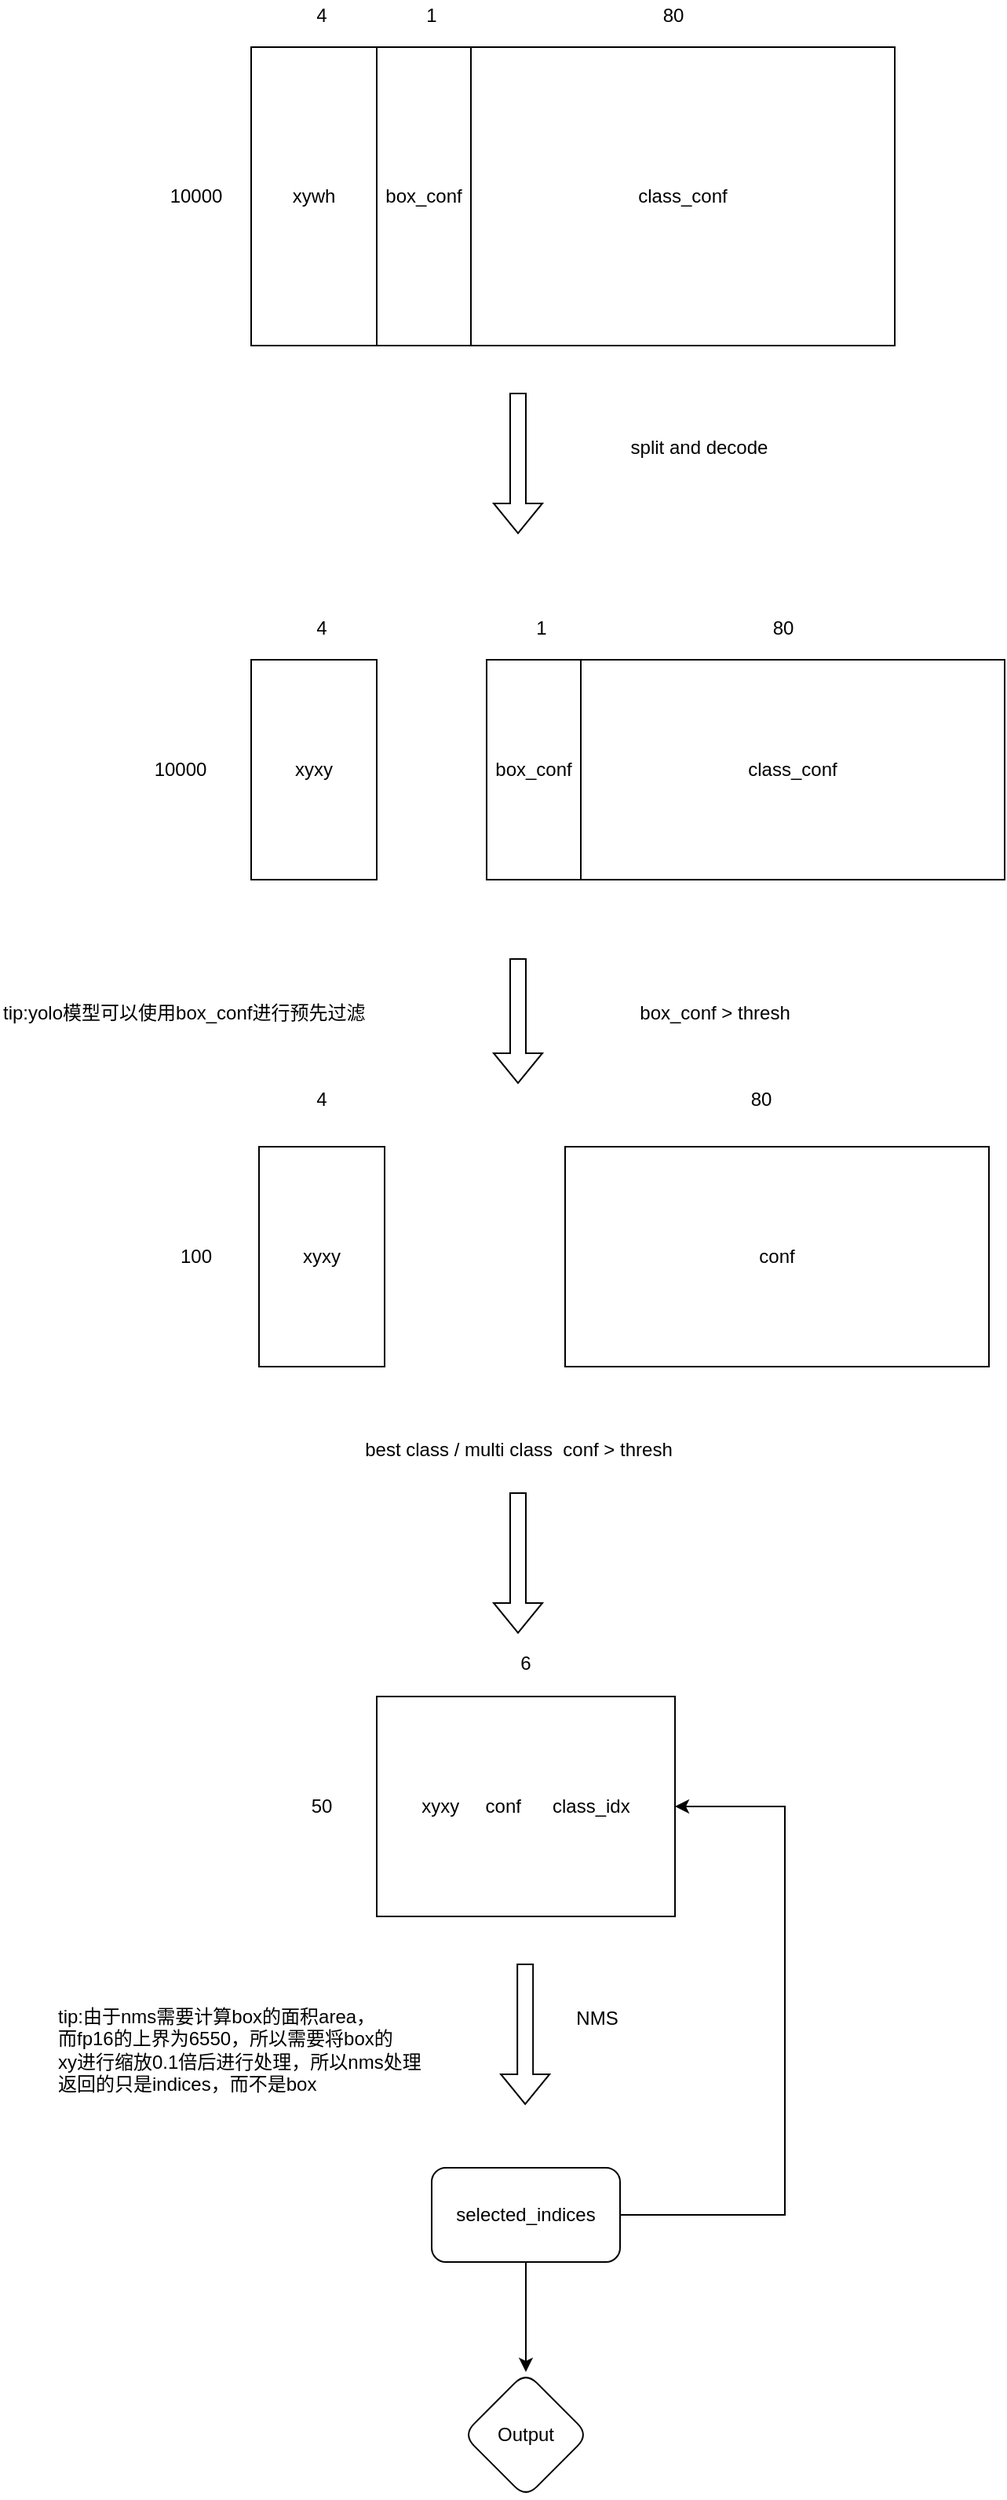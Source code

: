 <mxfile version="22.0.4" type="github">
  <diagram name="第 1 页" id="PRickzJFF1ZX3uBD7xGV">
    <mxGraphModel dx="1195" dy="658" grid="1" gridSize="10" guides="1" tooltips="1" connect="1" arrows="1" fold="1" page="1" pageScale="1" pageWidth="827" pageHeight="1169" math="0" shadow="0">
      <root>
        <mxCell id="0" />
        <mxCell id="1" parent="0" />
        <mxCell id="m_86nZOiMD_E4NC-TJkv-1" value="xywh" style="rounded=0;whiteSpace=wrap;html=1;" vertex="1" parent="1">
          <mxGeometry x="170" y="150" width="80" height="190" as="geometry" />
        </mxCell>
        <mxCell id="m_86nZOiMD_E4NC-TJkv-2" value="box_conf" style="rounded=0;whiteSpace=wrap;html=1;" vertex="1" parent="1">
          <mxGeometry x="250" y="150" width="60" height="190" as="geometry" />
        </mxCell>
        <mxCell id="m_86nZOiMD_E4NC-TJkv-3" value="class_conf" style="rounded=0;whiteSpace=wrap;html=1;" vertex="1" parent="1">
          <mxGeometry x="310" y="150" width="270" height="190" as="geometry" />
        </mxCell>
        <UserObject label="4" placeholders="1" name="Variable" id="m_86nZOiMD_E4NC-TJkv-4">
          <mxCell style="text;html=1;strokeColor=none;fillColor=none;align=center;verticalAlign=middle;whiteSpace=wrap;overflow=hidden;" vertex="1" parent="1">
            <mxGeometry x="190" y="120" width="50" height="20" as="geometry" />
          </mxCell>
        </UserObject>
        <UserObject label="1" placeholders="1" name="Variable" id="m_86nZOiMD_E4NC-TJkv-5">
          <mxCell style="text;html=1;strokeColor=none;fillColor=none;align=center;verticalAlign=middle;whiteSpace=wrap;overflow=hidden;" vertex="1" parent="1">
            <mxGeometry x="260" y="120" width="50" height="20" as="geometry" />
          </mxCell>
        </UserObject>
        <UserObject label="80" placeholders="1" name="Variable" id="m_86nZOiMD_E4NC-TJkv-6">
          <mxCell style="text;html=1;strokeColor=none;fillColor=none;align=center;verticalAlign=middle;whiteSpace=wrap;overflow=hidden;" vertex="1" parent="1">
            <mxGeometry x="414" y="120" width="50" height="20" as="geometry" />
          </mxCell>
        </UserObject>
        <UserObject label="10000" placeholders="1" name="Variable" id="m_86nZOiMD_E4NC-TJkv-7">
          <mxCell style="text;html=1;strokeColor=none;fillColor=none;align=center;verticalAlign=middle;whiteSpace=wrap;overflow=hidden;" vertex="1" parent="1">
            <mxGeometry x="110" y="235" width="50" height="20" as="geometry" />
          </mxCell>
        </UserObject>
        <mxCell id="m_86nZOiMD_E4NC-TJkv-8" value="" style="shape=flexArrow;endArrow=classic;html=1;rounded=0;" edge="1" parent="1">
          <mxGeometry width="50" height="50" relative="1" as="geometry">
            <mxPoint x="340" y="370" as="sourcePoint" />
            <mxPoint x="340" y="460" as="targetPoint" />
          </mxGeometry>
        </mxCell>
        <mxCell id="m_86nZOiMD_E4NC-TJkv-9" value="xyxy" style="rounded=0;whiteSpace=wrap;html=1;" vertex="1" parent="1">
          <mxGeometry x="170" y="540" width="80" height="140" as="geometry" />
        </mxCell>
        <mxCell id="m_86nZOiMD_E4NC-TJkv-10" value="box_conf" style="rounded=0;whiteSpace=wrap;html=1;" vertex="1" parent="1">
          <mxGeometry x="320" y="540" width="60" height="140" as="geometry" />
        </mxCell>
        <mxCell id="m_86nZOiMD_E4NC-TJkv-11" value="class_conf" style="rounded=0;whiteSpace=wrap;html=1;" vertex="1" parent="1">
          <mxGeometry x="380" y="540" width="270" height="140" as="geometry" />
        </mxCell>
        <UserObject label="4" placeholders="1" name="Variable" id="m_86nZOiMD_E4NC-TJkv-12">
          <mxCell style="text;html=1;strokeColor=none;fillColor=none;align=center;verticalAlign=middle;whiteSpace=wrap;overflow=hidden;" vertex="1" parent="1">
            <mxGeometry x="190" y="510" width="50" height="20" as="geometry" />
          </mxCell>
        </UserObject>
        <UserObject label="1" placeholders="1" name="Variable" id="m_86nZOiMD_E4NC-TJkv-13">
          <mxCell style="text;html=1;strokeColor=none;fillColor=none;align=center;verticalAlign=middle;whiteSpace=wrap;overflow=hidden;" vertex="1" parent="1">
            <mxGeometry x="330" y="510" width="50" height="20" as="geometry" />
          </mxCell>
        </UserObject>
        <UserObject label="80" placeholders="1" name="Variable" id="m_86nZOiMD_E4NC-TJkv-14">
          <mxCell style="text;html=1;strokeColor=none;fillColor=none;align=center;verticalAlign=middle;whiteSpace=wrap;overflow=hidden;" vertex="1" parent="1">
            <mxGeometry x="484" y="510" width="50" height="20" as="geometry" />
          </mxCell>
        </UserObject>
        <UserObject label="10000" placeholders="1" name="Variable" id="m_86nZOiMD_E4NC-TJkv-15">
          <mxCell style="text;html=1;strokeColor=none;fillColor=none;align=center;verticalAlign=middle;whiteSpace=wrap;overflow=hidden;" vertex="1" parent="1">
            <mxGeometry x="100" y="600" width="50" height="20" as="geometry" />
          </mxCell>
        </UserObject>
        <mxCell id="m_86nZOiMD_E4NC-TJkv-16" value="box_conf &amp;gt; thresh" style="text;html=1;align=center;verticalAlign=middle;resizable=0;points=[];autosize=1;strokeColor=none;fillColor=none;" vertex="1" parent="1">
          <mxGeometry x="405" y="750" width="120" height="30" as="geometry" />
        </mxCell>
        <mxCell id="m_86nZOiMD_E4NC-TJkv-17" value="" style="shape=flexArrow;endArrow=classic;html=1;rounded=0;" edge="1" parent="1">
          <mxGeometry width="50" height="50" relative="1" as="geometry">
            <mxPoint x="340" y="730" as="sourcePoint" />
            <mxPoint x="340" y="810" as="targetPoint" />
          </mxGeometry>
        </mxCell>
        <mxCell id="m_86nZOiMD_E4NC-TJkv-18" value="split and decode" style="text;html=1;align=center;verticalAlign=middle;resizable=0;points=[];autosize=1;strokeColor=none;fillColor=none;" vertex="1" parent="1">
          <mxGeometry x="400" y="390" width="110" height="30" as="geometry" />
        </mxCell>
        <mxCell id="m_86nZOiMD_E4NC-TJkv-19" value="xyxy" style="rounded=0;whiteSpace=wrap;html=1;" vertex="1" parent="1">
          <mxGeometry x="175" y="850" width="80" height="140" as="geometry" />
        </mxCell>
        <mxCell id="m_86nZOiMD_E4NC-TJkv-20" value="conf" style="rounded=0;whiteSpace=wrap;html=1;" vertex="1" parent="1">
          <mxGeometry x="370" y="850" width="270" height="140" as="geometry" />
        </mxCell>
        <UserObject label="80" placeholders="1" name="Variable" id="m_86nZOiMD_E4NC-TJkv-21">
          <mxCell style="text;html=1;strokeColor=none;fillColor=none;align=center;verticalAlign=middle;whiteSpace=wrap;overflow=hidden;" vertex="1" parent="1">
            <mxGeometry x="470" y="810" width="50" height="20" as="geometry" />
          </mxCell>
        </UserObject>
        <UserObject label="4" placeholders="1" name="Variable" id="m_86nZOiMD_E4NC-TJkv-22">
          <mxCell style="text;html=1;strokeColor=none;fillColor=none;align=center;verticalAlign=middle;whiteSpace=wrap;overflow=hidden;" vertex="1" parent="1">
            <mxGeometry x="190" y="810" width="50" height="20" as="geometry" />
          </mxCell>
        </UserObject>
        <UserObject label="100" placeholders="1" name="Variable" id="m_86nZOiMD_E4NC-TJkv-23">
          <mxCell style="text;html=1;strokeColor=none;fillColor=none;align=center;verticalAlign=middle;whiteSpace=wrap;overflow=hidden;" vertex="1" parent="1">
            <mxGeometry x="110" y="910" width="50" height="20" as="geometry" />
          </mxCell>
        </UserObject>
        <mxCell id="m_86nZOiMD_E4NC-TJkv-24" value="" style="shape=flexArrow;endArrow=classic;html=1;rounded=0;" edge="1" parent="1">
          <mxGeometry width="50" height="50" relative="1" as="geometry">
            <mxPoint x="340" y="1070" as="sourcePoint" />
            <mxPoint x="340" y="1160" as="targetPoint" />
          </mxGeometry>
        </mxCell>
        <mxCell id="m_86nZOiMD_E4NC-TJkv-26" value="best class / multi class&amp;nbsp; conf &amp;gt; thresh" style="text;html=1;align=center;verticalAlign=middle;resizable=0;points=[];autosize=1;strokeColor=none;fillColor=none;" vertex="1" parent="1">
          <mxGeometry x="230" y="1028" width="220" height="30" as="geometry" />
        </mxCell>
        <mxCell id="m_86nZOiMD_E4NC-TJkv-27" value="xyxy&amp;nbsp; &amp;nbsp; &amp;nbsp;conf&amp;nbsp; &amp;nbsp; &amp;nbsp; class_idx" style="rounded=0;whiteSpace=wrap;html=1;" vertex="1" parent="1">
          <mxGeometry x="250" y="1200" width="190" height="140" as="geometry" />
        </mxCell>
        <UserObject label="50" placeholders="1" name="Variable" id="m_86nZOiMD_E4NC-TJkv-28">
          <mxCell style="text;html=1;strokeColor=none;fillColor=none;align=center;verticalAlign=middle;whiteSpace=wrap;overflow=hidden;" vertex="1" parent="1">
            <mxGeometry x="190" y="1260" width="50" height="20" as="geometry" />
          </mxCell>
        </UserObject>
        <UserObject label="6" placeholders="1" name="Variable" id="m_86nZOiMD_E4NC-TJkv-29">
          <mxCell style="text;html=1;strokeColor=none;fillColor=none;align=center;verticalAlign=middle;whiteSpace=wrap;overflow=hidden;" vertex="1" parent="1">
            <mxGeometry x="320" y="1169" width="50" height="20" as="geometry" />
          </mxCell>
        </UserObject>
        <mxCell id="m_86nZOiMD_E4NC-TJkv-30" value="" style="shape=flexArrow;endArrow=classic;html=1;rounded=0;" edge="1" parent="1">
          <mxGeometry width="50" height="50" relative="1" as="geometry">
            <mxPoint x="344.58" y="1370" as="sourcePoint" />
            <mxPoint x="344.58" y="1460" as="targetPoint" />
          </mxGeometry>
        </mxCell>
        <mxCell id="m_86nZOiMD_E4NC-TJkv-31" value="NMS" style="text;html=1;align=center;verticalAlign=middle;resizable=0;points=[];autosize=1;strokeColor=none;fillColor=none;" vertex="1" parent="1">
          <mxGeometry x="365" y="1390" width="50" height="30" as="geometry" />
        </mxCell>
        <mxCell id="m_86nZOiMD_E4NC-TJkv-36" style="edgeStyle=orthogonalEdgeStyle;rounded=0;orthogonalLoop=1;jettySize=auto;html=1;entryX=1;entryY=0.5;entryDx=0;entryDy=0;exitX=1;exitY=0.5;exitDx=0;exitDy=0;" edge="1" parent="1" source="m_86nZOiMD_E4NC-TJkv-32" target="m_86nZOiMD_E4NC-TJkv-27">
          <mxGeometry relative="1" as="geometry">
            <Array as="points">
              <mxPoint x="510" y="1530" />
              <mxPoint x="510" y="1270" />
            </Array>
          </mxGeometry>
        </mxCell>
        <mxCell id="m_86nZOiMD_E4NC-TJkv-39" value="" style="edgeStyle=orthogonalEdgeStyle;rounded=0;orthogonalLoop=1;jettySize=auto;html=1;" edge="1" parent="1" source="m_86nZOiMD_E4NC-TJkv-32" target="m_86nZOiMD_E4NC-TJkv-38">
          <mxGeometry relative="1" as="geometry" />
        </mxCell>
        <mxCell id="m_86nZOiMD_E4NC-TJkv-32" value="selected_indices" style="rounded=1;whiteSpace=wrap;html=1;" vertex="1" parent="1">
          <mxGeometry x="285" y="1500" width="120" height="60" as="geometry" />
        </mxCell>
        <mxCell id="m_86nZOiMD_E4NC-TJkv-38" value="Output" style="rhombus;whiteSpace=wrap;html=1;rounded=1;" vertex="1" parent="1">
          <mxGeometry x="305" y="1630" width="80" height="80" as="geometry" />
        </mxCell>
        <mxCell id="m_86nZOiMD_E4NC-TJkv-40" value="tip:由于nms需要计算box的面积area，&lt;br&gt;而fp16的上界为6550，所以需要将box的&lt;br&gt;xy进行缩放0.1倍后进行处理，所以nms处理&lt;br&gt;返回的只是indices，而不是box" style="text;html=1;align=left;verticalAlign=middle;resizable=0;points=[];autosize=1;strokeColor=none;fillColor=none;" vertex="1" parent="1">
          <mxGeometry x="45" y="1390" width="250" height="70" as="geometry" />
        </mxCell>
        <mxCell id="m_86nZOiMD_E4NC-TJkv-41" value="tip:yolo模型可以使用box_conf进行预先过滤" style="text;html=1;align=left;verticalAlign=middle;resizable=0;points=[];autosize=1;strokeColor=none;fillColor=none;" vertex="1" parent="1">
          <mxGeometry x="10" y="750" width="250" height="30" as="geometry" />
        </mxCell>
      </root>
    </mxGraphModel>
  </diagram>
</mxfile>
